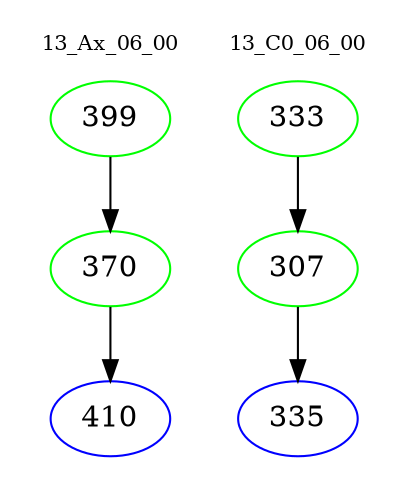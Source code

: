 digraph{
subgraph cluster_0 {
color = white
label = "13_Ax_06_00";
fontsize=10;
T0_399 [label="399", color="green"]
T0_399 -> T0_370 [color="black"]
T0_370 [label="370", color="green"]
T0_370 -> T0_410 [color="black"]
T0_410 [label="410", color="blue"]
}
subgraph cluster_1 {
color = white
label = "13_C0_06_00";
fontsize=10;
T1_333 [label="333", color="green"]
T1_333 -> T1_307 [color="black"]
T1_307 [label="307", color="green"]
T1_307 -> T1_335 [color="black"]
T1_335 [label="335", color="blue"]
}
}
